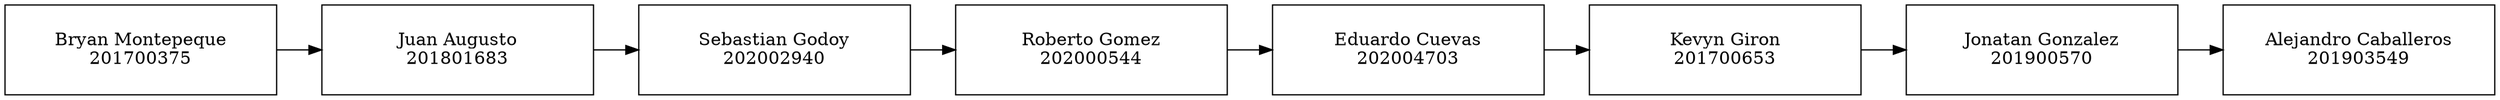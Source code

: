 digraph G {
  node [shape=box, fixedsize=true, width=3, height = 1]
 rankdir=LR;
alumno0[label = "Alejandro Caballeros\n201903549"];
alumno1[label = "Jonatan Gonzalez\n201900570"];
alumno2[label = "Kevyn Giron\n201700653"];
alumno3[label = "Eduardo Cuevas\n202004703"];
alumno4[label = "Roberto Gomez\n202000544"];
alumno5[label = "Sebastian Godoy\n202002940"];
alumno6[label = "Juan Augusto\n201801683"];
alumno7[label = "Bryan Montepeque\n201700375"];
alumno7->alumno6->alumno5->alumno4->alumno3->alumno2->alumno1->alumno0
}